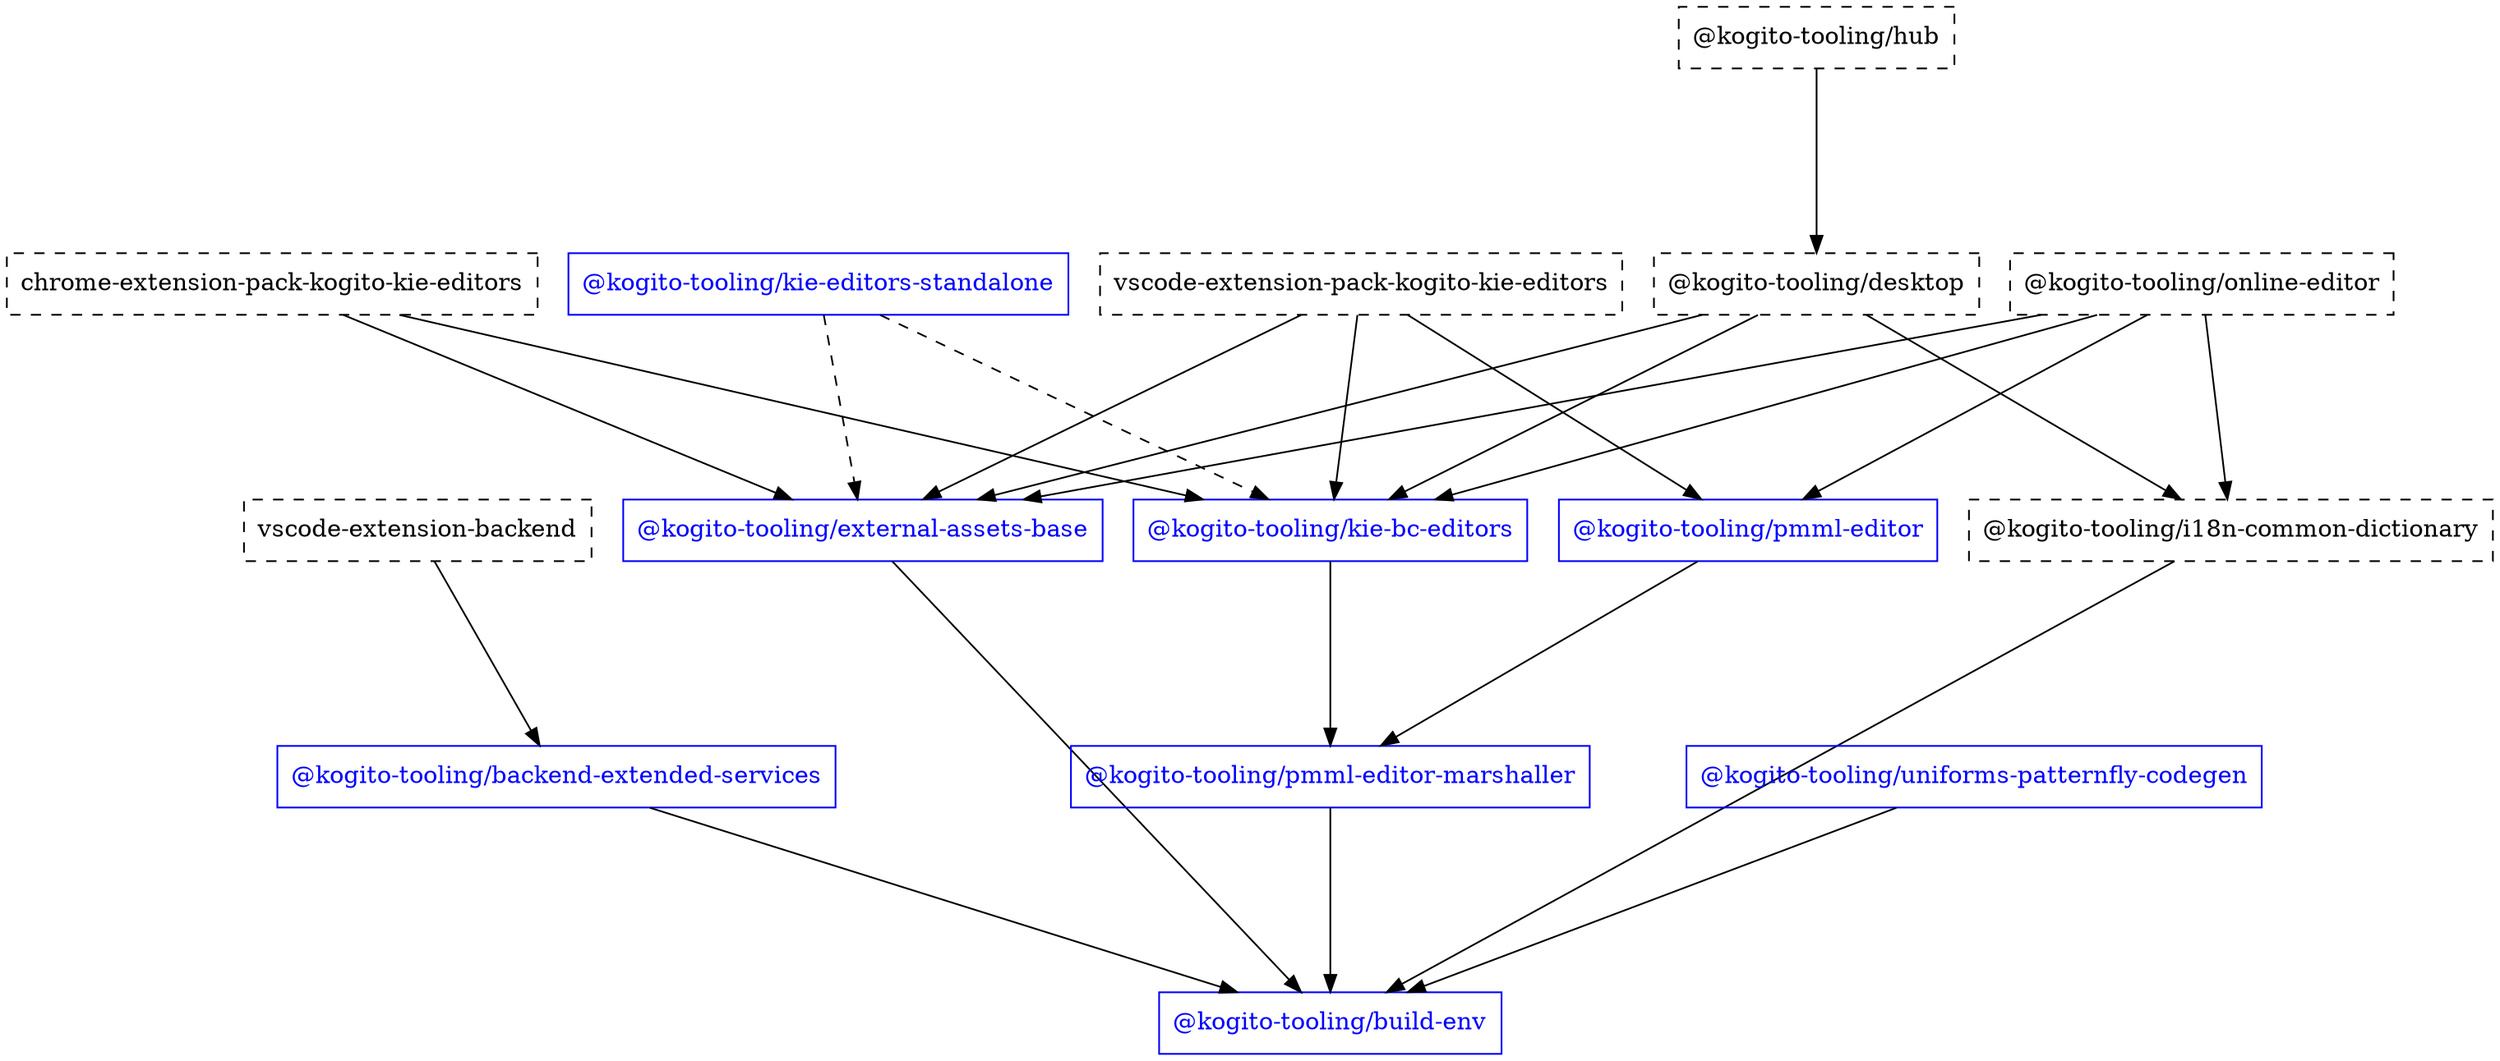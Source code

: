 digraph G {
  graph [ ranksep =1.5, splines = "line" ];
  node [ shape =box ];
  "@kogito-tooling/backend-extended-services" [ color = "blue", fontcolor = "blue" ];
  "@kogito-tooling/build-env" [ color = "blue", fontcolor = "blue" ];
  "chrome-extension-pack-kogito-kie-editors" [ style = "dashed" ];
  "@kogito-tooling/external-assets-base" [ color = "blue", fontcolor = "blue" ];
  "@kogito-tooling/kie-bc-editors" [ color = "blue", fontcolor = "blue" ];
  "@kogito-tooling/desktop" [ style = "dashed" ];
  "@kogito-tooling/i18n-common-dictionary" [ style = "dashed" ];
  "@kogito-tooling/hub" [ style = "dashed" ];
  "@kogito-tooling/pmml-editor-marshaller" [ color = "blue", fontcolor = "blue" ];
  "@kogito-tooling/kie-editors-standalone" [ color = "blue", fontcolor = "blue" ];
  "@kogito-tooling/online-editor" [ style = "dashed" ];
  "@kogito-tooling/pmml-editor" [ color = "blue", fontcolor = "blue" ];
  "@kogito-tooling/uniforms-patternfly-codegen" [ color = "blue", fontcolor = "blue" ];
  "vscode-extension-backend" [ style = "dashed" ];
  "vscode-extension-pack-kogito-kie-editors" [ style = "dashed" ];
  "@kogito-tooling/backend-extended-services" -> "@kogito-tooling/build-env" [ style = "solid" ];
  "chrome-extension-pack-kogito-kie-editors" -> "@kogito-tooling/external-assets-base" [ style = "solid" ];
  "chrome-extension-pack-kogito-kie-editors" -> "@kogito-tooling/kie-bc-editors" [ style = "solid" ];
  "@kogito-tooling/desktop" -> "@kogito-tooling/external-assets-base" [ style = "solid" ];
  "@kogito-tooling/desktop" -> "@kogito-tooling/i18n-common-dictionary" [ style = "solid" ];
  "@kogito-tooling/desktop" -> "@kogito-tooling/kie-bc-editors" [ style = "solid" ];
  "@kogito-tooling/external-assets-base" -> "@kogito-tooling/build-env" [ style = "solid" ];
  "@kogito-tooling/hub" -> "@kogito-tooling/desktop" [ style = "solid" ];
  "@kogito-tooling/i18n-common-dictionary" -> "@kogito-tooling/build-env" [ style = "solid" ];
  "@kogito-tooling/kie-bc-editors" -> "@kogito-tooling/pmml-editor-marshaller" [ style = "solid" ];
  "@kogito-tooling/kie-editors-standalone" -> "@kogito-tooling/external-assets-base" [ style = "dashed" ];
  "@kogito-tooling/kie-editors-standalone" -> "@kogito-tooling/kie-bc-editors" [ style = "dashed" ];
  "@kogito-tooling/online-editor" -> "@kogito-tooling/external-assets-base" [ style = "solid" ];
  "@kogito-tooling/online-editor" -> "@kogito-tooling/i18n-common-dictionary" [ style = "solid" ];
  "@kogito-tooling/online-editor" -> "@kogito-tooling/kie-bc-editors" [ style = "solid" ];
  "@kogito-tooling/online-editor" -> "@kogito-tooling/pmml-editor" [ style = "solid" ];
  "@kogito-tooling/pmml-editor" -> "@kogito-tooling/pmml-editor-marshaller" [ style = "solid" ];
  "@kogito-tooling/pmml-editor-marshaller" -> "@kogito-tooling/build-env" [ style = "solid" ];
  "@kogito-tooling/uniforms-patternfly-codegen" -> "@kogito-tooling/build-env" [ style = "solid" ];
  "vscode-extension-backend" -> "@kogito-tooling/backend-extended-services" [ style = "solid" ];
  "vscode-extension-pack-kogito-kie-editors" -> "@kogito-tooling/external-assets-base" [ style = "solid" ];
  "vscode-extension-pack-kogito-kie-editors" -> "@kogito-tooling/kie-bc-editors" [ style = "solid" ];
  "vscode-extension-pack-kogito-kie-editors" -> "@kogito-tooling/pmml-editor" [ style = "solid" ];
}
